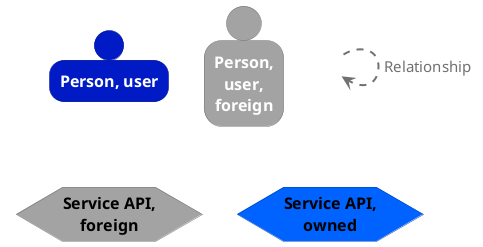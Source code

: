 @startuml
set separator none

skinparam {
  shadowing false
  arrowFontSize 15
  defaultTextAlignment center
  wrapWidth 100
  maxMessageSize 100
}
hide stereotype

skinparam rectangle<<_transparent>> {
  BorderColor transparent
  BackgroundColor transparent
  FontColor transparent
}

skinparam person<<1>> {
  BackgroundColor #001ac5
  FontColor #ffffff
  BorderColor #001289
}
person "==Person, user" <<1>>

skinparam person<<2>> {
  BackgroundColor #a3a3a3
  FontColor #ffffff
  BorderColor #727272
}
person "==Person, user, foreign" <<2>>

skinparam hexagon<<3>> {
  BackgroundColor #a3a3a3
  FontColor #000000
  BorderColor #727272
}
hexagon "==Service API, foreign" <<3>>

skinparam hexagon<<4>> {
  BackgroundColor #0062ff
  FontColor #000000
  BorderColor #0044b2
}
hexagon "==Service API, owned" <<4>>

rectangle "." <<_transparent>> as 5
5 .[#707070,thickness=2].> 5 : "<color:#707070>Relationship"


@enduml